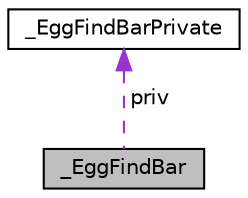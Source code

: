 digraph "_EggFindBar"
{
  edge [fontname="Helvetica",fontsize="10",labelfontname="Helvetica",labelfontsize="10"];
  node [fontname="Helvetica",fontsize="10",shape=record];
  Node1 [label="_EggFindBar",height=0.2,width=0.4,color="black", fillcolor="grey75", style="filled" fontcolor="black"];
  Node2 -> Node1 [dir="back",color="darkorchid3",fontsize="10",style="dashed",label=" priv" ,fontname="Helvetica"];
  Node2 [label="_EggFindBarPrivate",height=0.2,width=0.4,color="black", fillcolor="white", style="filled",URL="$dc/d28/struct__EggFindBarPrivate.html"];
}
